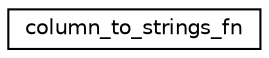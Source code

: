 digraph "Graphical Class Hierarchy"
{
  edge [fontname="Helvetica",fontsize="10",labelfontname="Helvetica",labelfontsize="10"];
  node [fontname="Helvetica",fontsize="10",shape=record];
  rankdir="LR";
  Node0 [label="column_to_strings_fn",height=0.2,width=0.4,color="black", fillcolor="white", style="filled",URL="$structcolumn__to__strings__fn.html"];
}
